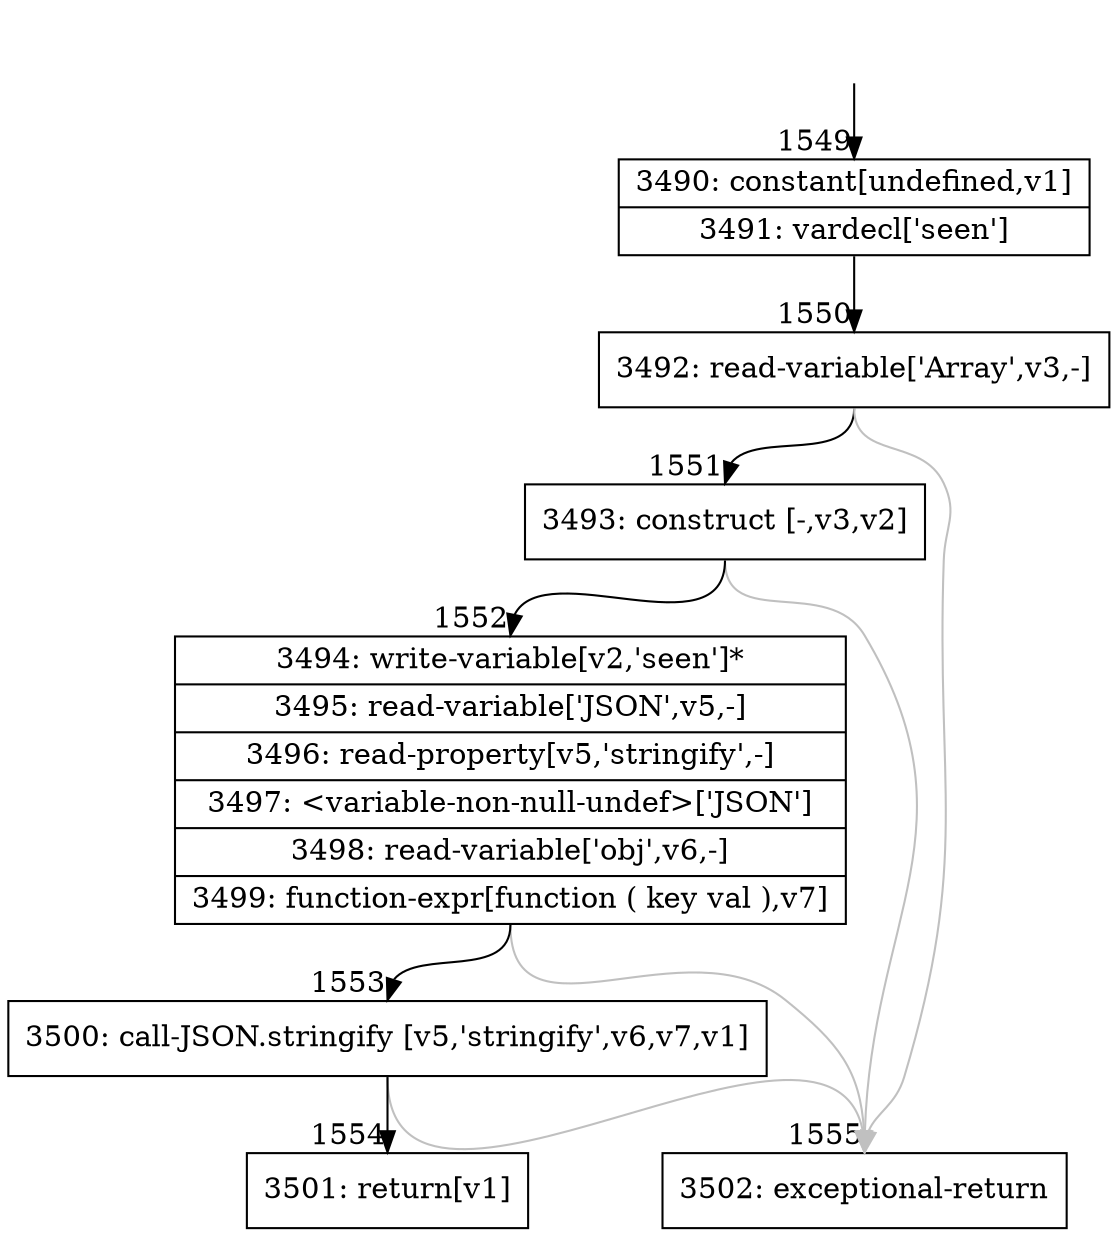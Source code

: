 digraph {
rankdir="TD"
BB_entry114[shape=none,label=""];
BB_entry114 -> BB1549 [tailport=s, headport=n, headlabel="    1549"]
BB1549 [shape=record label="{3490: constant[undefined,v1]|3491: vardecl['seen']}" ] 
BB1549 -> BB1550 [tailport=s, headport=n, headlabel="      1550"]
BB1550 [shape=record label="{3492: read-variable['Array',v3,-]}" ] 
BB1550 -> BB1551 [tailport=s, headport=n, headlabel="      1551"]
BB1550 -> BB1555 [tailport=s, headport=n, color=gray, headlabel="      1555"]
BB1551 [shape=record label="{3493: construct [-,v3,v2]}" ] 
BB1551 -> BB1552 [tailport=s, headport=n, headlabel="      1552"]
BB1551 -> BB1555 [tailport=s, headport=n, color=gray]
BB1552 [shape=record label="{3494: write-variable[v2,'seen']*|3495: read-variable['JSON',v5,-]|3496: read-property[v5,'stringify',-]|3497: \<variable-non-null-undef\>['JSON']|3498: read-variable['obj',v6,-]|3499: function-expr[function ( key val ),v7]}" ] 
BB1552 -> BB1553 [tailport=s, headport=n, headlabel="      1553"]
BB1552 -> BB1555 [tailport=s, headport=n, color=gray]
BB1553 [shape=record label="{3500: call-JSON.stringify [v5,'stringify',v6,v7,v1]}" ] 
BB1553 -> BB1554 [tailport=s, headport=n, headlabel="      1554"]
BB1553 -> BB1555 [tailport=s, headport=n, color=gray]
BB1554 [shape=record label="{3501: return[v1]}" ] 
BB1555 [shape=record label="{3502: exceptional-return}" ] 
//#$~ 2229
}
